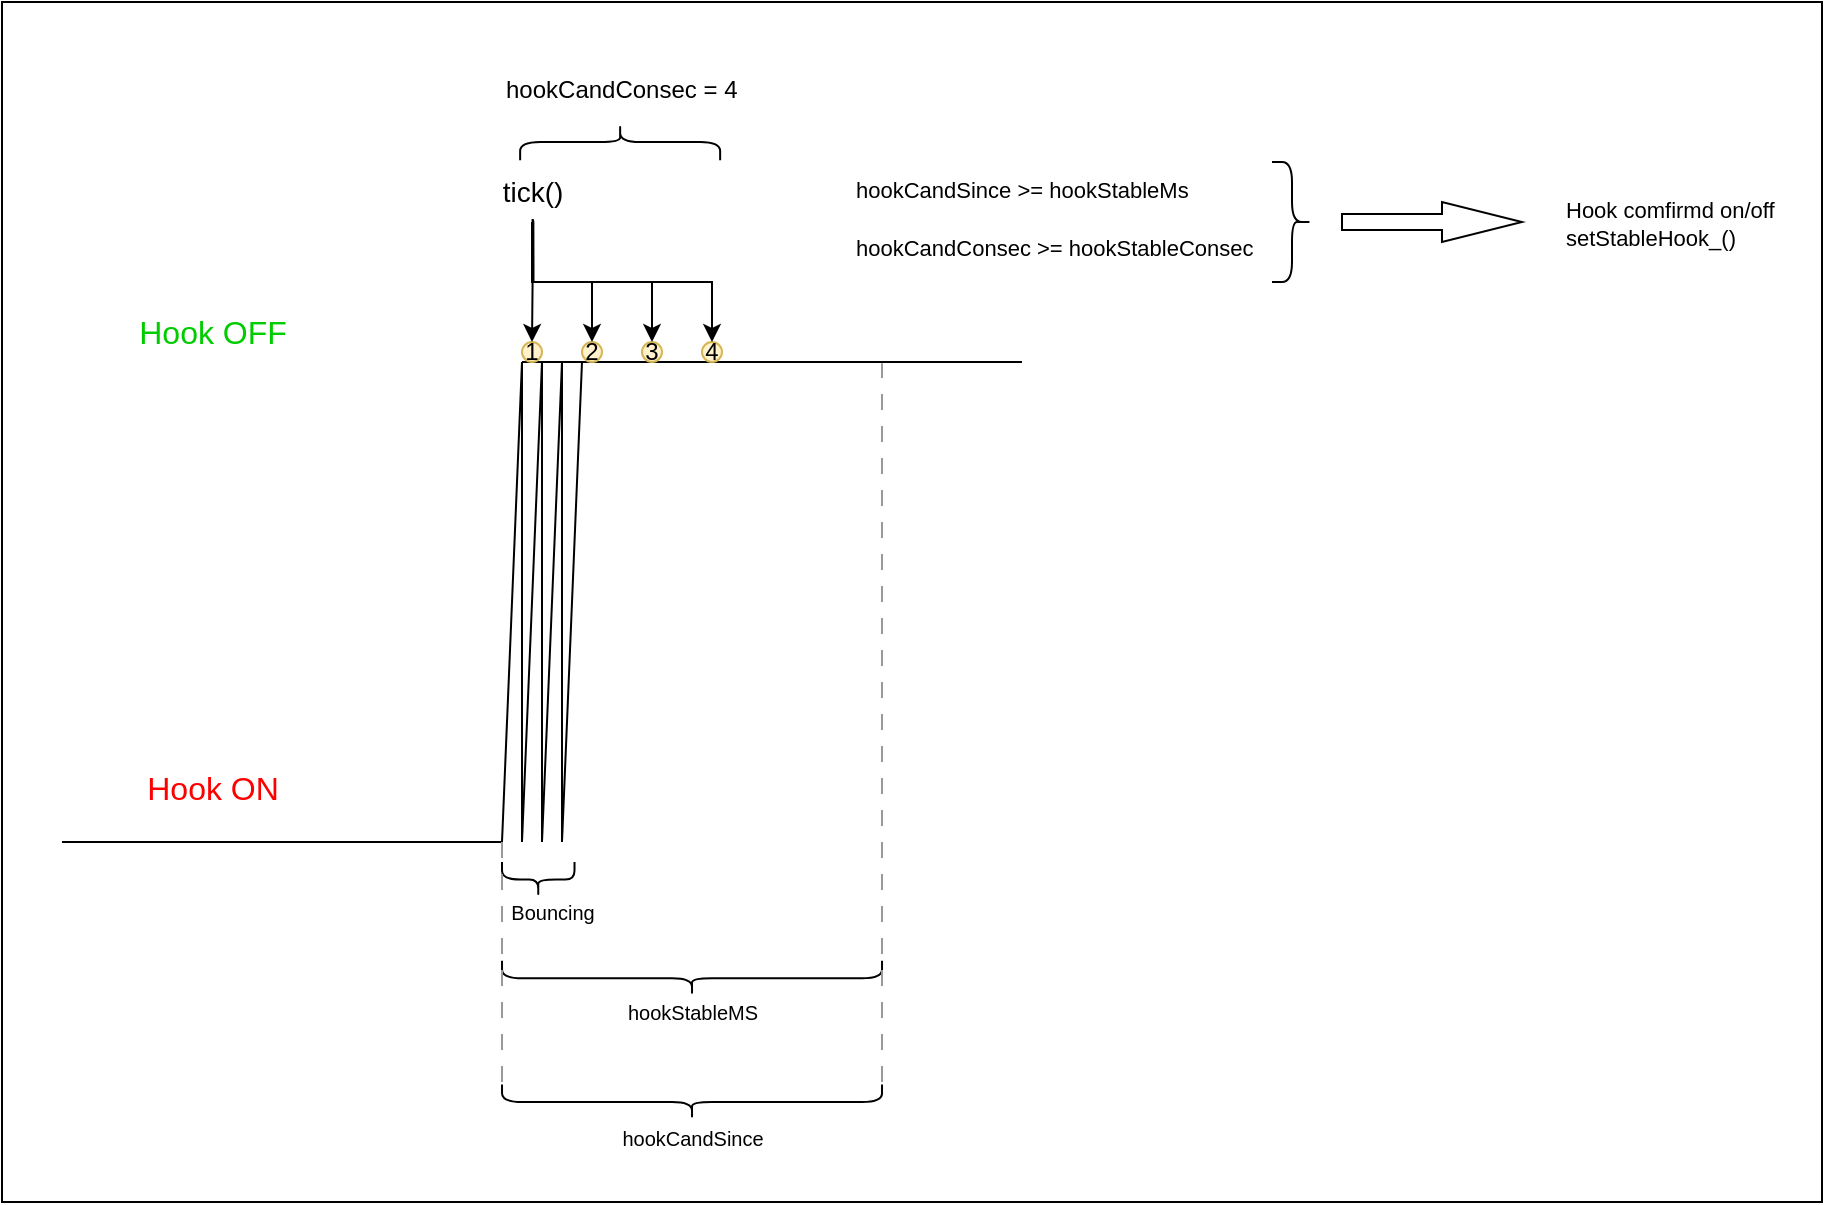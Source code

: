 <mxfile version="28.2.0">
  <diagram name="Page-1" id="yUf-vztI2cLMn1IxQAQ2">
    <mxGraphModel dx="1773" dy="945" grid="1" gridSize="10" guides="1" tooltips="1" connect="1" arrows="1" fold="1" page="1" pageScale="1" pageWidth="1169" pageHeight="827" math="0" shadow="0">
      <root>
        <mxCell id="0" />
        <mxCell id="1" parent="0" />
        <mxCell id="AHkwNyY9whoKdCYTfrnO-56" value="" style="verticalLabelPosition=bottom;verticalAlign=top;html=1;shape=mxgraph.basic.rect;fillColor2=none;strokeWidth=1;size=20;indent=5;fillColor=none;" vertex="1" parent="1">
          <mxGeometry x="150" y="100" width="910" height="600" as="geometry" />
        </mxCell>
        <mxCell id="AHkwNyY9whoKdCYTfrnO-2" value="" style="endArrow=none;html=1;rounded=0;" edge="1" parent="1">
          <mxGeometry width="50" height="50" relative="1" as="geometry">
            <mxPoint x="400" y="520" as="sourcePoint" />
            <mxPoint x="410" y="280" as="targetPoint" />
          </mxGeometry>
        </mxCell>
        <mxCell id="AHkwNyY9whoKdCYTfrnO-3" value="" style="endArrow=none;html=1;rounded=0;" edge="1" parent="1">
          <mxGeometry width="50" height="50" relative="1" as="geometry">
            <mxPoint x="180" y="520" as="sourcePoint" />
            <mxPoint x="400" y="520" as="targetPoint" />
          </mxGeometry>
        </mxCell>
        <mxCell id="AHkwNyY9whoKdCYTfrnO-4" value="" style="endArrow=none;html=1;rounded=0;" edge="1" parent="1">
          <mxGeometry width="50" height="50" relative="1" as="geometry">
            <mxPoint x="410" y="520" as="sourcePoint" />
            <mxPoint x="410" y="280" as="targetPoint" />
          </mxGeometry>
        </mxCell>
        <mxCell id="AHkwNyY9whoKdCYTfrnO-5" value="" style="endArrow=none;html=1;rounded=0;" edge="1" parent="1">
          <mxGeometry width="50" height="50" relative="1" as="geometry">
            <mxPoint x="410" y="520" as="sourcePoint" />
            <mxPoint x="420" y="280" as="targetPoint" />
          </mxGeometry>
        </mxCell>
        <mxCell id="AHkwNyY9whoKdCYTfrnO-6" value="" style="endArrow=none;html=1;rounded=0;" edge="1" parent="1">
          <mxGeometry width="50" height="50" relative="1" as="geometry">
            <mxPoint x="420" y="520" as="sourcePoint" />
            <mxPoint x="420" y="280" as="targetPoint" />
          </mxGeometry>
        </mxCell>
        <mxCell id="AHkwNyY9whoKdCYTfrnO-7" value="" style="endArrow=none;html=1;rounded=0;" edge="1" parent="1">
          <mxGeometry width="50" height="50" relative="1" as="geometry">
            <mxPoint x="420" y="520" as="sourcePoint" />
            <mxPoint x="430" y="280" as="targetPoint" />
          </mxGeometry>
        </mxCell>
        <mxCell id="AHkwNyY9whoKdCYTfrnO-8" value="" style="endArrow=none;html=1;rounded=0;" edge="1" parent="1">
          <mxGeometry width="50" height="50" relative="1" as="geometry">
            <mxPoint x="430" y="520" as="sourcePoint" />
            <mxPoint x="430" y="280" as="targetPoint" />
          </mxGeometry>
        </mxCell>
        <mxCell id="AHkwNyY9whoKdCYTfrnO-9" value="" style="endArrow=none;html=1;rounded=0;" edge="1" parent="1">
          <mxGeometry width="50" height="50" relative="1" as="geometry">
            <mxPoint x="430" y="520" as="sourcePoint" />
            <mxPoint x="440" y="280" as="targetPoint" />
          </mxGeometry>
        </mxCell>
        <mxCell id="AHkwNyY9whoKdCYTfrnO-11" value="" style="endArrow=none;html=1;rounded=0;" edge="1" parent="1">
          <mxGeometry width="50" height="50" relative="1" as="geometry">
            <mxPoint x="410" y="280" as="sourcePoint" />
            <mxPoint x="660" y="280" as="targetPoint" />
          </mxGeometry>
        </mxCell>
        <mxCell id="AHkwNyY9whoKdCYTfrnO-13" value="&lt;font style=&quot;font-size: 10px;&quot;&gt;Bouncing&lt;/font&gt;" style="text;html=1;align=center;verticalAlign=middle;resizable=0;points=[];autosize=1;strokeColor=none;fillColor=none;" vertex="1" parent="1">
          <mxGeometry x="390" y="540" width="70" height="30" as="geometry" />
        </mxCell>
        <mxCell id="AHkwNyY9whoKdCYTfrnO-14" value="" style="shape=curlyBracket;whiteSpace=wrap;html=1;rounded=1;labelPosition=left;verticalLabelPosition=middle;align=right;verticalAlign=middle;rotation=-90;" vertex="1" parent="1">
          <mxGeometry x="409.38" y="520.63" width="17.5" height="36.25" as="geometry" />
        </mxCell>
        <mxCell id="AHkwNyY9whoKdCYTfrnO-15" value="&lt;font style=&quot;color: rgb(255, 0, 0); font-size: 16px;&quot;&gt;Hook ON&lt;/font&gt;" style="text;html=1;align=center;verticalAlign=middle;resizable=0;points=[];autosize=1;strokeColor=none;fillColor=none;" vertex="1" parent="1">
          <mxGeometry x="210" y="478" width="90" height="30" as="geometry" />
        </mxCell>
        <mxCell id="AHkwNyY9whoKdCYTfrnO-16" value="&lt;font style=&quot;font-size: 16px; color: rgb(0, 204, 0);&quot;&gt;Hook OFF&lt;/font&gt;" style="text;html=1;align=center;verticalAlign=middle;resizable=0;points=[];autosize=1;strokeColor=none;fillColor=none;" vertex="1" parent="1">
          <mxGeometry x="205" y="250" width="100" height="30" as="geometry" />
        </mxCell>
        <mxCell id="AHkwNyY9whoKdCYTfrnO-17" value="1" style="ellipse;whiteSpace=wrap;html=1;fillColor=#fff2cc;strokeColor=#d6b656;" vertex="1" parent="1">
          <mxGeometry x="410" y="270" width="10" height="10" as="geometry" />
        </mxCell>
        <mxCell id="AHkwNyY9whoKdCYTfrnO-18" value="2" style="ellipse;whiteSpace=wrap;html=1;fillColor=#fff2cc;strokeColor=#d6b656;" vertex="1" parent="1">
          <mxGeometry x="440" y="270" width="10" height="10" as="geometry" />
        </mxCell>
        <mxCell id="AHkwNyY9whoKdCYTfrnO-19" value="3" style="ellipse;whiteSpace=wrap;html=1;fillColor=#fff2cc;strokeColor=#d6b656;" vertex="1" parent="1">
          <mxGeometry x="470" y="270" width="10" height="10" as="geometry" />
        </mxCell>
        <mxCell id="AHkwNyY9whoKdCYTfrnO-20" value="4" style="ellipse;whiteSpace=wrap;html=1;fillColor=#fff2cc;strokeColor=#d6b656;" vertex="1" parent="1">
          <mxGeometry x="500" y="270" width="10" height="10" as="geometry" />
        </mxCell>
        <mxCell id="AHkwNyY9whoKdCYTfrnO-21" value="" style="shape=curlyBracket;whiteSpace=wrap;html=1;rounded=1;labelPosition=left;verticalLabelPosition=middle;align=right;verticalAlign=middle;rotation=-90;" vertex="1" parent="1">
          <mxGeometry x="486.26" y="493.13" width="17.5" height="190" as="geometry" />
        </mxCell>
        <mxCell id="AHkwNyY9whoKdCYTfrnO-22" value="&lt;font style=&quot;font-size: 10px;&quot;&gt;hookStableMS&lt;/font&gt;" style="text;html=1;align=center;verticalAlign=middle;resizable=0;points=[];autosize=1;strokeColor=none;fillColor=none;" vertex="1" parent="1">
          <mxGeometry x="450.01" y="590" width="90" height="30" as="geometry" />
        </mxCell>
        <mxCell id="AHkwNyY9whoKdCYTfrnO-32" style="edgeStyle=orthogonalEdgeStyle;rounded=0;orthogonalLoop=1;jettySize=auto;html=1;entryX=0.5;entryY=0;entryDx=0;entryDy=0;exitX=0.506;exitY=0.95;exitDx=0;exitDy=0;exitPerimeter=0;" edge="1" parent="1" source="AHkwNyY9whoKdCYTfrnO-31" target="AHkwNyY9whoKdCYTfrnO-17">
          <mxGeometry relative="1" as="geometry" />
        </mxCell>
        <mxCell id="AHkwNyY9whoKdCYTfrnO-40" style="edgeStyle=orthogonalEdgeStyle;rounded=0;orthogonalLoop=1;jettySize=auto;html=1;entryX=0.5;entryY=0;entryDx=0;entryDy=0;" edge="1" parent="1" source="AHkwNyY9whoKdCYTfrnO-31" target="AHkwNyY9whoKdCYTfrnO-18">
          <mxGeometry relative="1" as="geometry" />
        </mxCell>
        <mxCell id="AHkwNyY9whoKdCYTfrnO-41" style="edgeStyle=orthogonalEdgeStyle;rounded=0;orthogonalLoop=1;jettySize=auto;html=1;entryX=0.5;entryY=0;entryDx=0;entryDy=0;exitX=0.511;exitY=0.958;exitDx=0;exitDy=0;exitPerimeter=0;" edge="1" parent="1" source="AHkwNyY9whoKdCYTfrnO-31" target="AHkwNyY9whoKdCYTfrnO-19">
          <mxGeometry relative="1" as="geometry">
            <Array as="points">
              <mxPoint x="415" y="240" />
              <mxPoint x="475" y="240" />
            </Array>
          </mxGeometry>
        </mxCell>
        <mxCell id="AHkwNyY9whoKdCYTfrnO-42" style="edgeStyle=orthogonalEdgeStyle;rounded=0;orthogonalLoop=1;jettySize=auto;html=1;entryX=0.5;entryY=0;entryDx=0;entryDy=0;exitX=0.513;exitY=0.986;exitDx=0;exitDy=0;exitPerimeter=0;" edge="1" parent="1" source="AHkwNyY9whoKdCYTfrnO-31" target="AHkwNyY9whoKdCYTfrnO-20">
          <mxGeometry relative="1" as="geometry">
            <Array as="points">
              <mxPoint x="416" y="240" />
              <mxPoint x="505" y="240" />
            </Array>
          </mxGeometry>
        </mxCell>
        <mxCell id="AHkwNyY9whoKdCYTfrnO-31" value="&lt;font style=&quot;font-size: 14px;&quot;&gt;tick()&lt;/font&gt;" style="text;html=1;align=center;verticalAlign=middle;resizable=0;points=[];autosize=1;strokeColor=none;fillColor=none;" vertex="1" parent="1">
          <mxGeometry x="390" y="180" width="50" height="30" as="geometry" />
        </mxCell>
        <mxCell id="AHkwNyY9whoKdCYTfrnO-33" value="" style="endArrow=none;html=1;rounded=0;dashed=1;dashPattern=8 8;strokeColor=#999999;" edge="1" parent="1">
          <mxGeometry width="50" height="50" relative="1" as="geometry">
            <mxPoint x="590" y="640" as="sourcePoint" />
            <mxPoint x="590" y="280.63" as="targetPoint" />
          </mxGeometry>
        </mxCell>
        <mxCell id="AHkwNyY9whoKdCYTfrnO-34" value="" style="endArrow=none;html=1;rounded=0;dashed=1;dashPattern=8 8;strokeColor=#999999;" edge="1" parent="1">
          <mxGeometry width="50" height="50" relative="1" as="geometry">
            <mxPoint x="400" y="640" as="sourcePoint" />
            <mxPoint x="400" y="520" as="targetPoint" />
          </mxGeometry>
        </mxCell>
        <mxCell id="AHkwNyY9whoKdCYTfrnO-35" value="hookCandConsec = 4" style="text;whiteSpace=wrap;" vertex="1" parent="1">
          <mxGeometry x="400" y="130" width="130" height="40" as="geometry" />
        </mxCell>
        <mxCell id="AHkwNyY9whoKdCYTfrnO-43" value="" style="shape=curlyBracket;whiteSpace=wrap;html=1;rounded=1;labelPosition=left;verticalLabelPosition=middle;align=right;verticalAlign=middle;rotation=90;" vertex="1" parent="1">
          <mxGeometry x="450" y="120" width="18.14" height="100" as="geometry" />
        </mxCell>
        <mxCell id="AHkwNyY9whoKdCYTfrnO-47" value="" style="shape=curlyBracket;whiteSpace=wrap;html=1;rounded=1;labelPosition=left;verticalLabelPosition=middle;align=right;verticalAlign=middle;rotation=-90;" vertex="1" parent="1">
          <mxGeometry x="486.26" y="555" width="17.5" height="190" as="geometry" />
        </mxCell>
        <mxCell id="AHkwNyY9whoKdCYTfrnO-48" value="&lt;font style=&quot;font-size: 10px;&quot;&gt;hookCandSince&lt;/font&gt;" style="text;html=1;align=center;verticalAlign=middle;resizable=0;points=[];autosize=1;strokeColor=none;fillColor=none;" vertex="1" parent="1">
          <mxGeometry x="450" y="653.13" width="90" height="30" as="geometry" />
        </mxCell>
        <mxCell id="AHkwNyY9whoKdCYTfrnO-49" value="&lt;span style=&quot;color: rgb(0, 0, 0); font-family: Helvetica; font-size: 11px; font-style: normal; font-variant-ligatures: normal; font-variant-caps: normal; font-weight: 400; letter-spacing: normal; orphans: 2; text-indent: 0px; text-transform: none; widows: 2; word-spacing: 0px; -webkit-text-stroke-width: 0px; white-space: nowrap; background-color: rgb(255, 255, 255); text-decoration-thickness: initial; text-decoration-style: initial; text-decoration-color: initial; float: none; display: inline !important;&quot;&gt;hookCandSince &amp;gt;= hookStableMs&lt;/span&gt;&lt;div&gt;&lt;span style=&quot;font-size: 11px; text-wrap-mode: nowrap;&quot;&gt;&lt;br&gt;&lt;/span&gt;&lt;div&gt;&lt;span style=&quot;color: rgb(0, 0, 0); font-family: Helvetica; font-size: 11px; font-style: normal; font-variant-ligatures: normal; font-variant-caps: normal; font-weight: 400; letter-spacing: normal; orphans: 2; text-indent: 0px; text-transform: none; widows: 2; word-spacing: 0px; -webkit-text-stroke-width: 0px; white-space: nowrap; background-color: rgb(255, 255, 255); text-decoration-thickness: initial; text-decoration-style: initial; text-decoration-color: initial; float: none; display: inline !important;&quot;&gt;hookCandConsec &amp;gt;= hookStableConsec&amp;nbsp;&lt;/span&gt;&lt;/div&gt;&lt;/div&gt;" style="text;whiteSpace=wrap;html=1;align=left;" vertex="1" parent="1">
          <mxGeometry x="575" y="180" width="210" height="40" as="geometry" />
        </mxCell>
        <mxCell id="AHkwNyY9whoKdCYTfrnO-51" value="" style="shape=curlyBracket;whiteSpace=wrap;html=1;rounded=1;flipH=1;labelPosition=right;verticalLabelPosition=middle;align=left;verticalAlign=middle;" vertex="1" parent="1">
          <mxGeometry x="785" y="180" width="20" height="60" as="geometry" />
        </mxCell>
        <mxCell id="AHkwNyY9whoKdCYTfrnO-52" value="" style="html=1;shadow=0;dashed=0;align=center;verticalAlign=middle;shape=mxgraph.arrows2.arrow;dy=0.6;dx=40;notch=0;" vertex="1" parent="1">
          <mxGeometry x="820" y="200" width="90" height="20" as="geometry" />
        </mxCell>
        <mxCell id="AHkwNyY9whoKdCYTfrnO-54" value="&lt;span style=&quot;font-size: 11px; text-wrap-mode: nowrap; background-color: rgb(255, 255, 255);&quot;&gt;Hook comfirmd on/off&lt;/span&gt;&lt;div&gt;&lt;span style=&quot;font-size: 11px; text-wrap-mode: nowrap; background-color: rgb(255, 255, 255);&quot;&gt;setStableHook_()&lt;/span&gt;&lt;/div&gt;" style="text;whiteSpace=wrap;html=1;align=left;" vertex="1" parent="1">
          <mxGeometry x="930" y="190" width="120" height="40" as="geometry" />
        </mxCell>
      </root>
    </mxGraphModel>
  </diagram>
</mxfile>
